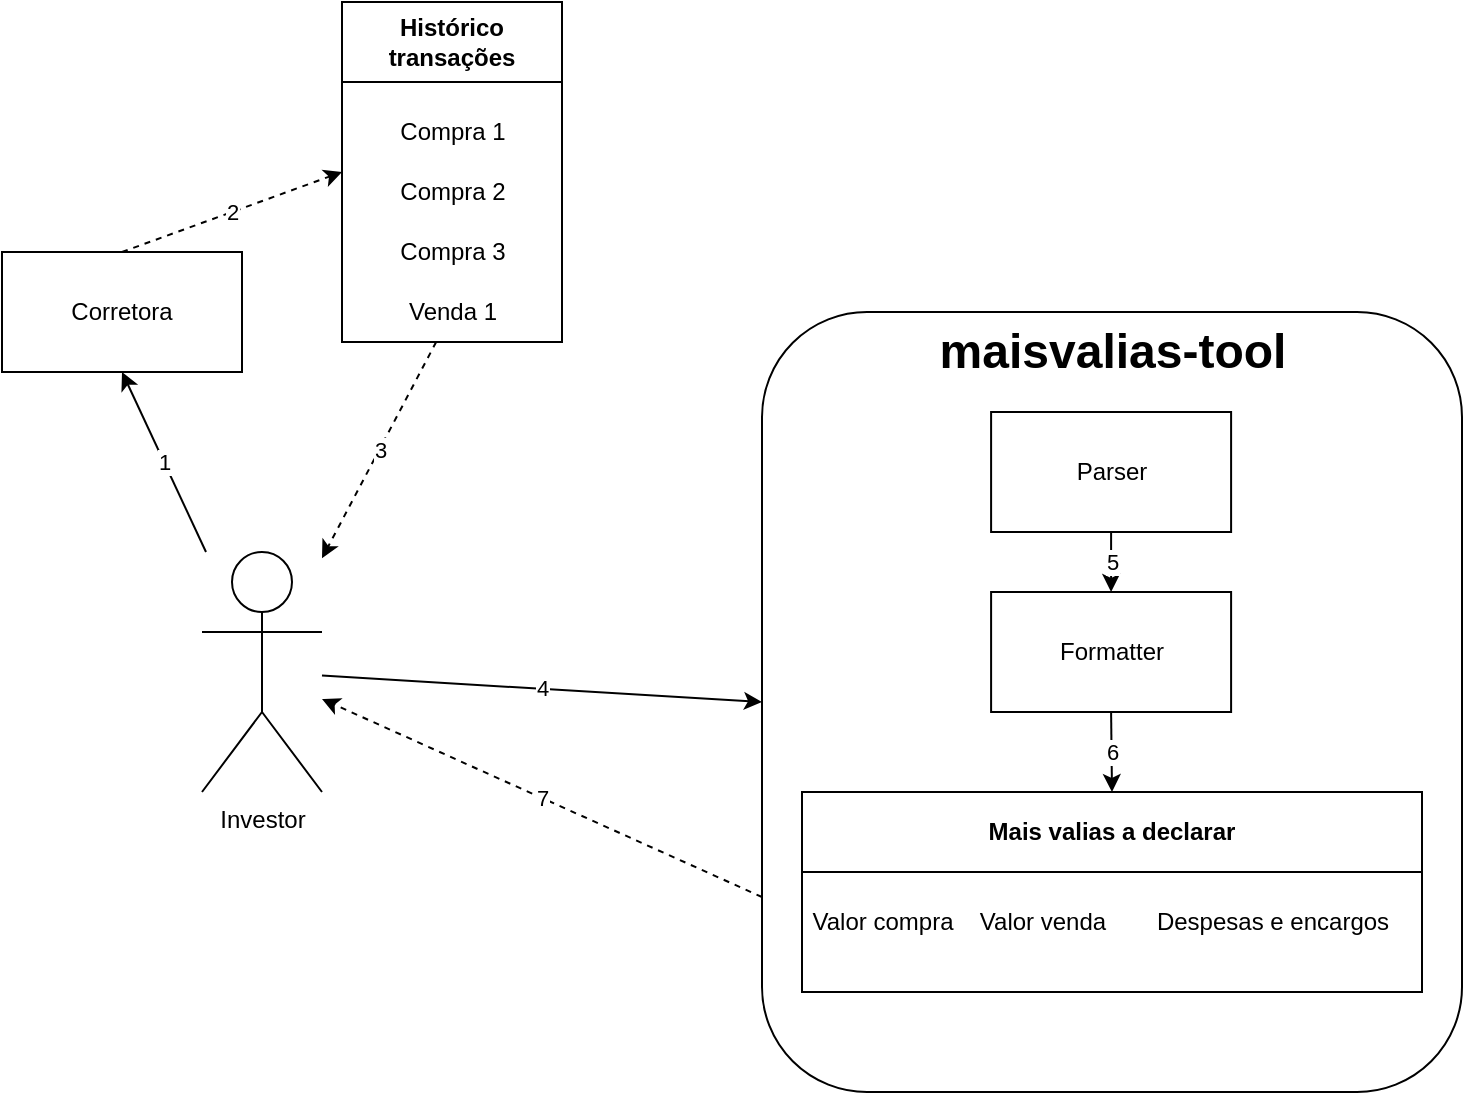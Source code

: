 <mxfile>
    <diagram id="rCM2_X_eZL7h1LquqPWn" name="Page-1">
        <mxGraphModel dx="948" dy="706" grid="1" gridSize="10" guides="1" tooltips="1" connect="1" arrows="1" fold="1" page="1" pageScale="1" pageWidth="850" pageHeight="1100" math="0" shadow="0">
            <root>
                <mxCell id="0"/>
                <mxCell id="1" parent="0"/>
                <mxCell id="4" value="" style="group" vertex="1" connectable="0" parent="1">
                    <mxGeometry x="410" y="230" width="350" height="390" as="geometry"/>
                </mxCell>
                <mxCell id="2" value="" style="rounded=1;whiteSpace=wrap;html=1;movable=1;resizable=1;rotatable=1;deletable=1;editable=1;locked=0;connectable=1;" vertex="1" parent="4">
                    <mxGeometry width="350" height="390" as="geometry"/>
                </mxCell>
                <mxCell id="3" value="maisvalias-tool" style="text;strokeColor=none;fillColor=none;html=1;fontSize=24;fontStyle=1;verticalAlign=middle;align=center;movable=1;resizable=1;rotatable=1;deletable=1;editable=1;locked=0;connectable=1;" vertex="1" parent="4">
                    <mxGeometry x="153.785" y="10.002" width="42.424" height="20.769" as="geometry"/>
                </mxCell>
                <mxCell id="19" value="5" style="edgeStyle=none;html=1;exitX=0.5;exitY=1;exitDx=0;exitDy=0;entryX=0.5;entryY=0;entryDx=0;entryDy=0;" edge="1" parent="4" source="17" target="18">
                    <mxGeometry relative="1" as="geometry"/>
                </mxCell>
                <mxCell id="17" value="Parser" style="rounded=0;whiteSpace=wrap;html=1;" vertex="1" parent="4">
                    <mxGeometry x="114.55" y="50" width="120" height="60" as="geometry"/>
                </mxCell>
                <mxCell id="32" value="6" style="edgeStyle=none;html=1;exitX=0.5;exitY=1;exitDx=0;exitDy=0;entryX=0.5;entryY=0;entryDx=0;entryDy=0;" edge="1" parent="4" source="18" target="23">
                    <mxGeometry relative="1" as="geometry"/>
                </mxCell>
                <mxCell id="18" value="Formatter" style="rounded=0;whiteSpace=wrap;html=1;" vertex="1" parent="4">
                    <mxGeometry x="114.55" y="140" width="120" height="60" as="geometry"/>
                </mxCell>
                <mxCell id="23" value="Mais valias a declarar" style="swimlane;whiteSpace=wrap;html=1;startSize=40;" vertex="1" parent="4">
                    <mxGeometry x="20" y="240" width="310" height="100" as="geometry"/>
                </mxCell>
                <mxCell id="24" value="Valor compra" style="text;html=1;align=center;verticalAlign=middle;resizable=0;points=[];autosize=1;strokeColor=none;fillColor=none;" vertex="1" parent="4">
                    <mxGeometry x="15" y="290" width="90" height="30" as="geometry"/>
                </mxCell>
                <mxCell id="28" value="Valor venda" style="text;html=1;align=center;verticalAlign=middle;resizable=0;points=[];autosize=1;strokeColor=none;fillColor=none;" vertex="1" parent="4">
                    <mxGeometry x="95" y="290" width="90" height="30" as="geometry"/>
                </mxCell>
                <mxCell id="29" value="Despesas e encargos" style="text;html=1;align=center;verticalAlign=middle;resizable=0;points=[];autosize=1;strokeColor=none;fillColor=none;" vertex="1" parent="4">
                    <mxGeometry x="185" y="290" width="140" height="30" as="geometry"/>
                </mxCell>
                <mxCell id="5" value="Investor" style="shape=umlActor;verticalLabelPosition=bottom;verticalAlign=top;html=1;outlineConnect=0;" vertex="1" parent="1">
                    <mxGeometry x="130" y="350" width="60" height="120" as="geometry"/>
                </mxCell>
                <mxCell id="6" value="Histórico transações" style="swimlane;whiteSpace=wrap;html=1;startSize=40;" vertex="1" parent="1">
                    <mxGeometry x="200" y="75" width="110" height="170" as="geometry"/>
                </mxCell>
                <mxCell id="10" value="Compra 1" style="text;html=1;align=center;verticalAlign=middle;resizable=0;points=[];autosize=1;strokeColor=none;fillColor=none;" vertex="1" parent="6">
                    <mxGeometry x="15" y="50" width="80" height="30" as="geometry"/>
                </mxCell>
                <mxCell id="11" value="Compra 2" style="text;html=1;align=center;verticalAlign=middle;resizable=0;points=[];autosize=1;strokeColor=none;fillColor=none;" vertex="1" parent="6">
                    <mxGeometry x="15" y="80" width="80" height="30" as="geometry"/>
                </mxCell>
                <mxCell id="12" value="Compra 3" style="text;html=1;align=center;verticalAlign=middle;resizable=0;points=[];autosize=1;strokeColor=none;fillColor=none;" vertex="1" parent="6">
                    <mxGeometry x="15" y="110" width="80" height="30" as="geometry"/>
                </mxCell>
                <mxCell id="13" value="Venda 1" style="text;html=1;align=center;verticalAlign=middle;resizable=0;points=[];autosize=1;strokeColor=none;fillColor=none;" vertex="1" parent="6">
                    <mxGeometry x="20" y="140" width="70" height="30" as="geometry"/>
                </mxCell>
                <mxCell id="7" value="Corretora" style="rounded=0;whiteSpace=wrap;html=1;" vertex="1" parent="1">
                    <mxGeometry x="30" y="200" width="120" height="60" as="geometry"/>
                </mxCell>
                <mxCell id="9" value="1" style="endArrow=classic;html=1;entryX=0.5;entryY=1;entryDx=0;entryDy=0;" edge="1" parent="1" source="5" target="7">
                    <mxGeometry width="50" height="50" relative="1" as="geometry">
                        <mxPoint x="110" y="270" as="sourcePoint"/>
                        <mxPoint x="110" y="290.711" as="targetPoint"/>
                        <Array as="points"/>
                    </mxGeometry>
                </mxCell>
                <mxCell id="14" value="2" style="endArrow=classic;html=1;exitX=0.5;exitY=0;exitDx=0;exitDy=0;entryX=0;entryY=0.5;entryDx=0;entryDy=0;dashed=1;" edge="1" parent="1" source="7" target="6">
                    <mxGeometry width="50" height="50" relative="1" as="geometry">
                        <mxPoint x="400" y="390" as="sourcePoint"/>
                        <mxPoint x="450" y="340" as="targetPoint"/>
                    </mxGeometry>
                </mxCell>
                <mxCell id="16" value="4" style="endArrow=classic;html=1;entryX=0;entryY=0.5;entryDx=0;entryDy=0;" edge="1" parent="1" source="5" target="2">
                    <mxGeometry width="50" height="50" relative="1" as="geometry">
                        <mxPoint x="400" y="390" as="sourcePoint"/>
                        <mxPoint x="450" y="340" as="targetPoint"/>
                    </mxGeometry>
                </mxCell>
                <mxCell id="21" value="7" style="edgeStyle=none;html=1;exitX=0;exitY=0.75;exitDx=0;exitDy=0;dashed=1;" edge="1" parent="1" source="2" target="5">
                    <mxGeometry relative="1" as="geometry">
                        <Array as="points"/>
                    </mxGeometry>
                </mxCell>
                <mxCell id="22" value="3" style="edgeStyle=none;html=1;dashed=1;" edge="1" parent="1" source="13" target="5">
                    <mxGeometry relative="1" as="geometry">
                        <mxPoint x="170" y="310" as="targetPoint"/>
                    </mxGeometry>
                </mxCell>
            </root>
        </mxGraphModel>
    </diagram>
</mxfile>